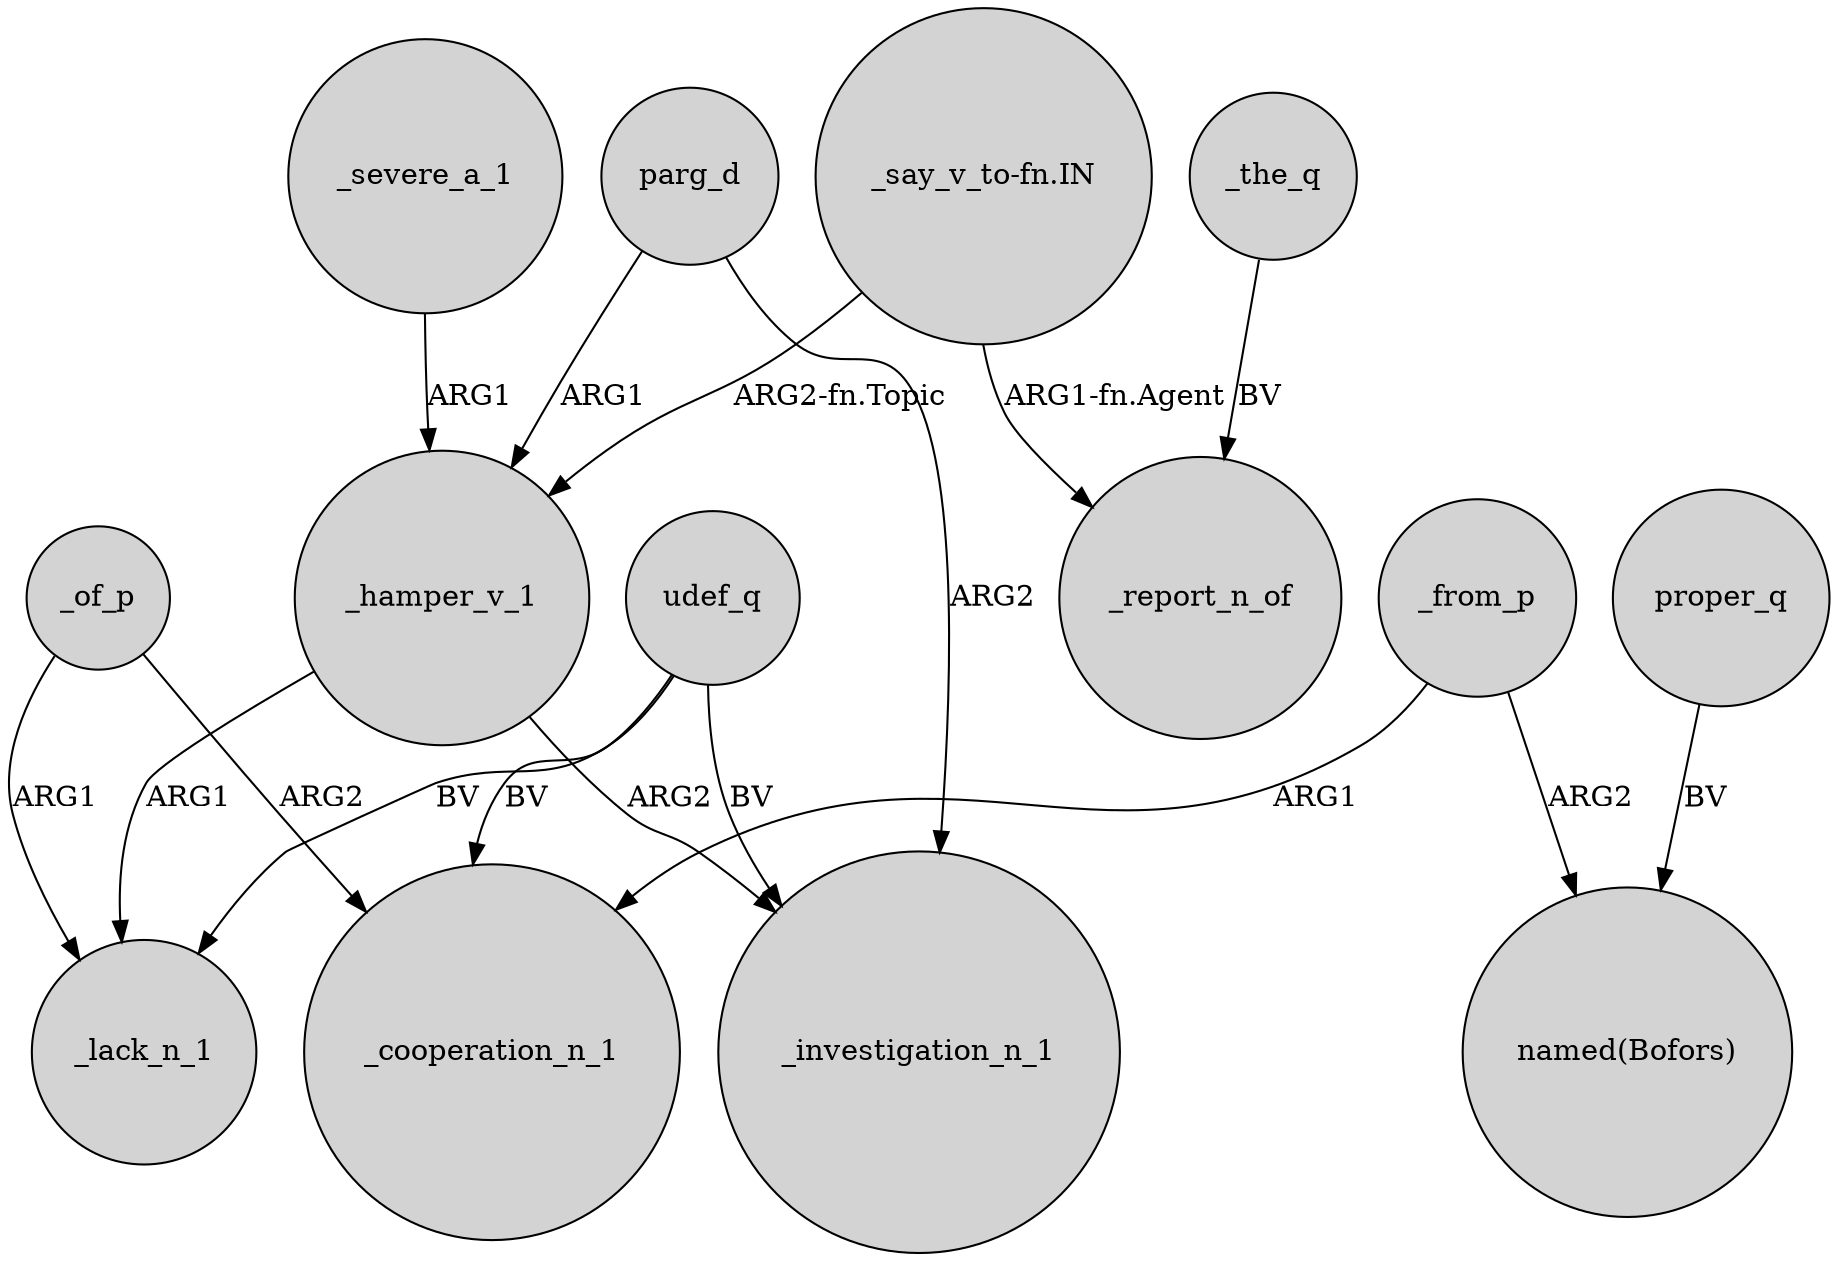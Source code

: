digraph {
	node [shape=circle style=filled]
	_of_p -> _cooperation_n_1 [label=ARG2]
	udef_q -> _lack_n_1 [label=BV]
	udef_q -> _investigation_n_1 [label=BV]
	_from_p -> "named(Bofors)" [label=ARG2]
	"_say_v_to-fn.IN" -> _report_n_of [label="ARG1-fn.Agent"]
	_the_q -> _report_n_of [label=BV]
	_of_p -> _lack_n_1 [label=ARG1]
	_from_p -> _cooperation_n_1 [label=ARG1]
	proper_q -> "named(Bofors)" [label=BV]
	"_say_v_to-fn.IN" -> _hamper_v_1 [label="ARG2-fn.Topic"]
	_hamper_v_1 -> _investigation_n_1 [label=ARG2]
	parg_d -> _hamper_v_1 [label=ARG1]
	parg_d -> _investigation_n_1 [label=ARG2]
	_severe_a_1 -> _hamper_v_1 [label=ARG1]
	_hamper_v_1 -> _lack_n_1 [label=ARG1]
	udef_q -> _cooperation_n_1 [label=BV]
}
